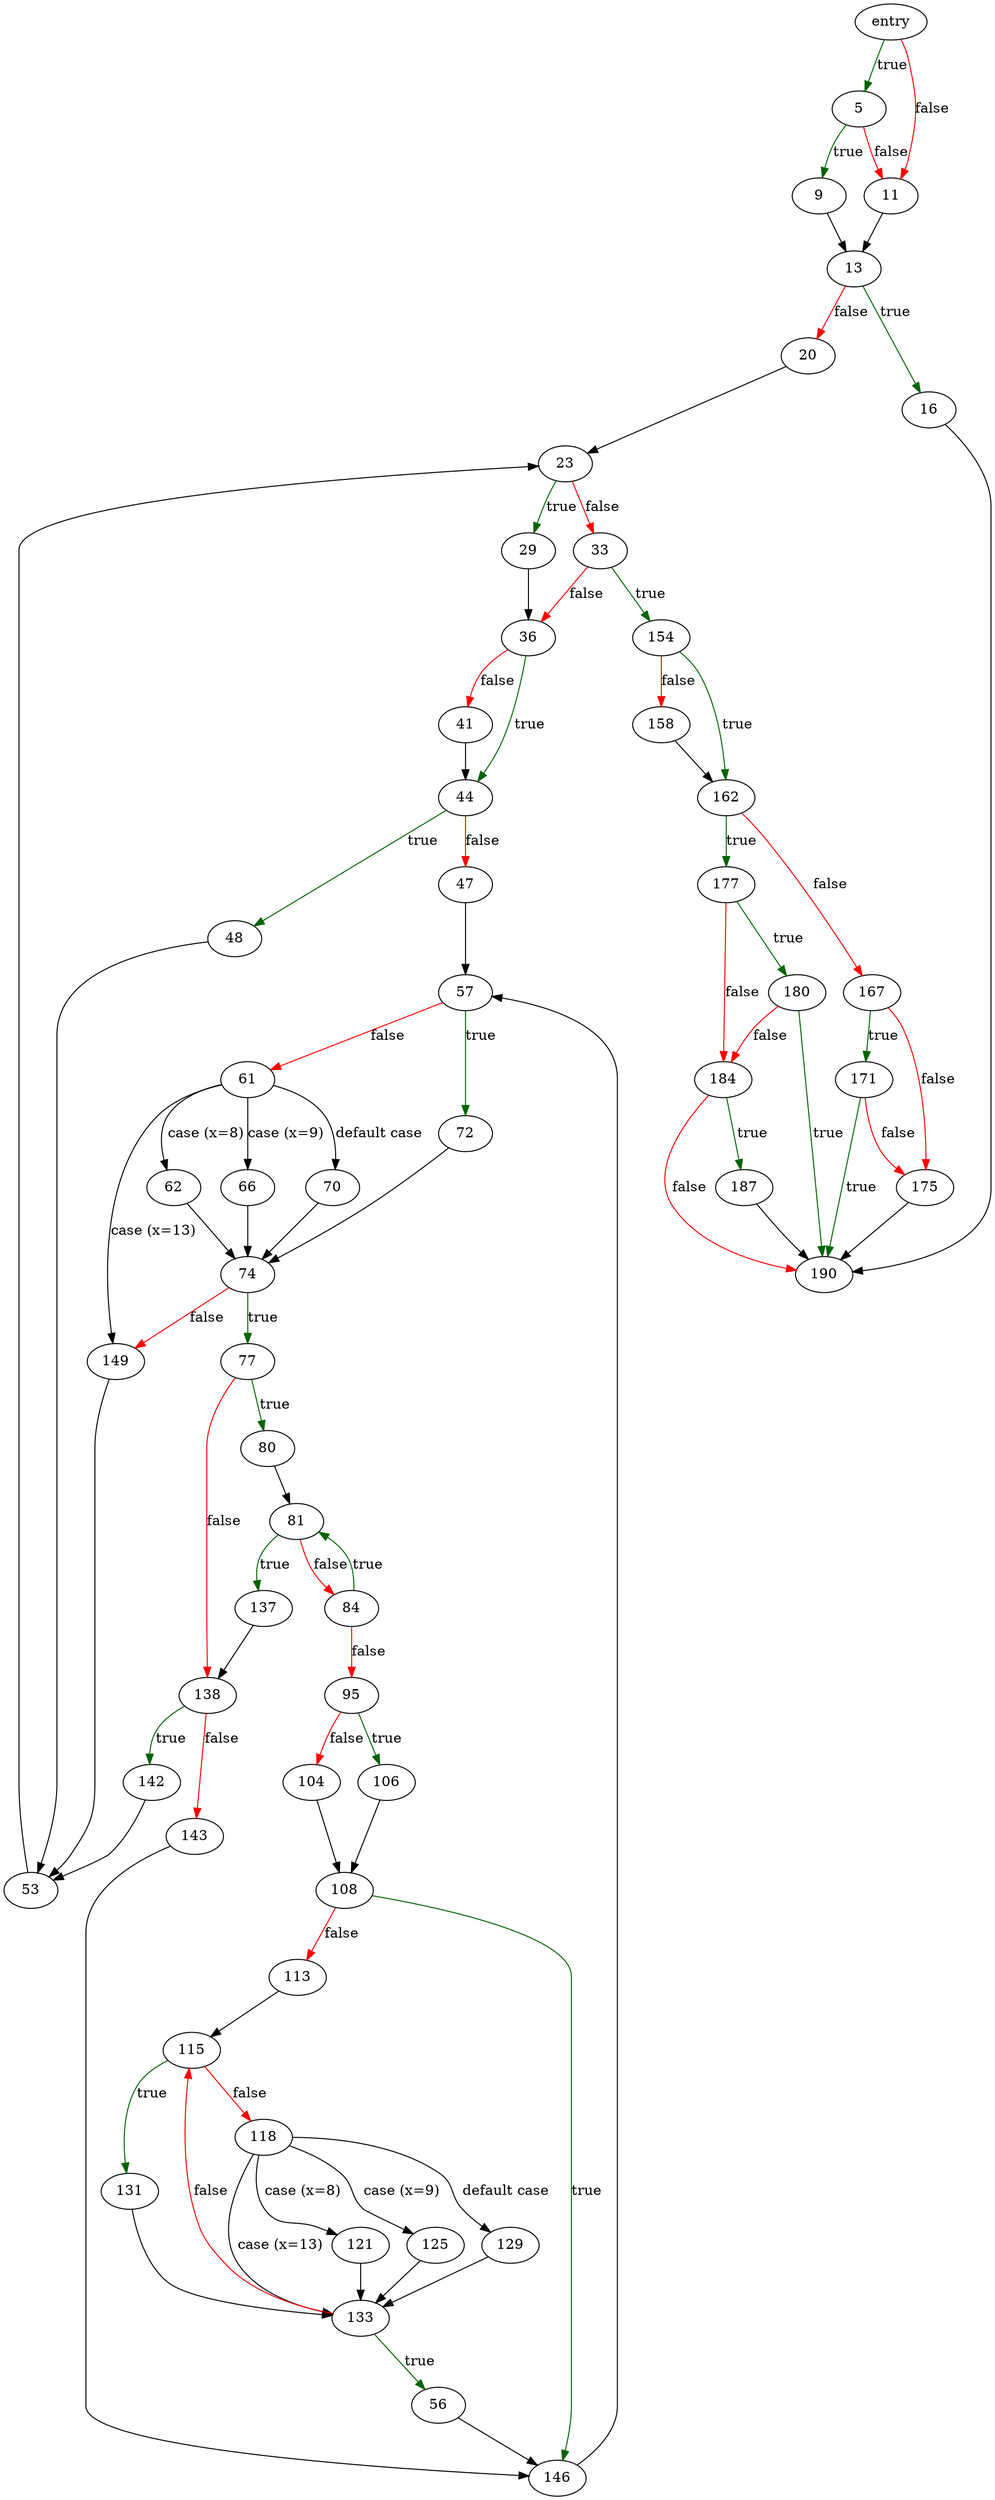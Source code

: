 digraph "fold_file" {
	// Node definitions.
	2 [label=entry];
	5;
	9;
	11;
	13;
	16;
	20;
	23;
	29;
	33;
	36;
	41;
	44;
	47;
	48;
	53;
	56;
	57;
	61;
	62;
	66;
	70;
	72;
	74;
	77;
	80;
	81;
	84;
	95;
	104;
	106;
	108;
	113;
	115;
	118;
	121;
	125;
	129;
	131;
	133;
	137;
	138;
	142;
	143;
	146;
	149;
	154;
	158;
	162;
	167;
	171;
	175;
	177;
	180;
	184;
	187;
	190;

	// Edge definitions.
	2 -> 5 [
		color=darkgreen
		label=true
	];
	2 -> 11 [
		color=red
		label=false
	];
	5 -> 9 [
		color=darkgreen
		label=true
	];
	5 -> 11 [
		color=red
		label=false
	];
	9 -> 13;
	11 -> 13;
	13 -> 16 [
		color=darkgreen
		label=true
	];
	13 -> 20 [
		color=red
		label=false
	];
	16 -> 190;
	20 -> 23;
	23 -> 29 [
		color=darkgreen
		label=true
	];
	23 -> 33 [
		color=red
		label=false
	];
	29 -> 36;
	33 -> 36 [
		color=red
		label=false
	];
	33 -> 154 [
		color=darkgreen
		label=true
	];
	36 -> 41 [
		color=red
		label=false
	];
	36 -> 44 [
		color=darkgreen
		label=true
	];
	41 -> 44;
	44 -> 47 [
		color=red
		label=false
	];
	44 -> 48 [
		color=darkgreen
		label=true
	];
	47 -> 57;
	48 -> 53;
	53 -> 23;
	56 -> 146;
	57 -> 61 [
		color=red
		label=false
	];
	57 -> 72 [
		color=darkgreen
		label=true
	];
	61 -> 62 [label="case (x=8)"];
	61 -> 66 [label="case (x=9)"];
	61 -> 70 [label="default case"];
	61 -> 149 [label="case (x=13)"];
	62 -> 74;
	66 -> 74;
	70 -> 74;
	72 -> 74;
	74 -> 77 [
		color=darkgreen
		label=true
	];
	74 -> 149 [
		color=red
		label=false
	];
	77 -> 80 [
		color=darkgreen
		label=true
	];
	77 -> 138 [
		color=red
		label=false
	];
	80 -> 81;
	81 -> 84 [
		color=red
		label=false
	];
	81 -> 137 [
		color=darkgreen
		label=true
	];
	84 -> 81 [
		color=darkgreen
		label=true
	];
	84 -> 95 [
		color=red
		label=false
	];
	95 -> 104 [
		color=red
		label=false
	];
	95 -> 106 [
		color=darkgreen
		label=true
	];
	104 -> 108;
	106 -> 108;
	108 -> 113 [
		color=red
		label=false
	];
	108 -> 146 [
		color=darkgreen
		label=true
	];
	113 -> 115;
	115 -> 118 [
		color=red
		label=false
	];
	115 -> 131 [
		color=darkgreen
		label=true
	];
	118 -> 121 [label="case (x=8)"];
	118 -> 125 [label="case (x=9)"];
	118 -> 129 [label="default case"];
	118 -> 133 [label="case (x=13)"];
	121 -> 133;
	125 -> 133;
	129 -> 133;
	131 -> 133;
	133 -> 56 [
		color=darkgreen
		label=true
	];
	133 -> 115 [
		color=red
		label=false
	];
	137 -> 138;
	138 -> 142 [
		color=darkgreen
		label=true
	];
	138 -> 143 [
		color=red
		label=false
	];
	142 -> 53;
	143 -> 146;
	146 -> 57;
	149 -> 53;
	154 -> 158 [
		color=red
		label=false
	];
	154 -> 162 [
		color=darkgreen
		label=true
	];
	158 -> 162;
	162 -> 167 [
		color=red
		label=false
	];
	162 -> 177 [
		color=darkgreen
		label=true
	];
	167 -> 171 [
		color=darkgreen
		label=true
	];
	167 -> 175 [
		color=red
		label=false
	];
	171 -> 175 [
		color=red
		label=false
	];
	171 -> 190 [
		color=darkgreen
		label=true
	];
	175 -> 190;
	177 -> 180 [
		color=darkgreen
		label=true
	];
	177 -> 184 [
		color=red
		label=false
	];
	180 -> 184 [
		color=red
		label=false
	];
	180 -> 190 [
		color=darkgreen
		label=true
	];
	184 -> 187 [
		color=darkgreen
		label=true
	];
	184 -> 190 [
		color=red
		label=false
	];
	187 -> 190;
}